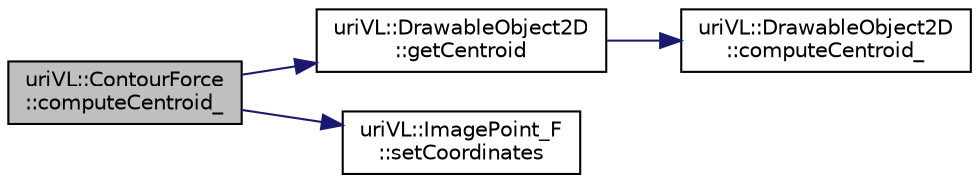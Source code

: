 digraph "uriVL::ContourForce::computeCentroid_"
{
  edge [fontname="Helvetica",fontsize="10",labelfontname="Helvetica",labelfontsize="10"];
  node [fontname="Helvetica",fontsize="10",shape=record];
  rankdir="LR";
  Node1 [label="uriVL::ContourForce\l::computeCentroid_",height=0.2,width=0.4,color="black", fillcolor="grey75", style="filled", fontcolor="black"];
  Node1 -> Node2 [color="midnightblue",fontsize="10",style="solid",fontname="Helvetica"];
  Node2 [label="uriVL::DrawableObject2D\l::getCentroid",height=0.2,width=0.4,color="black", fillcolor="white", style="filled",URL="$classuriVL_1_1DrawableObject2D.html#a8b9c2cf91a204ecc6dbe1703c15423ec",tooltip="Returns the object&#39;s centroid. "];
  Node2 -> Node3 [color="midnightblue",fontsize="10",style="solid",fontname="Helvetica"];
  Node3 [label="uriVL::DrawableObject2D\l::computeCentroid_",height=0.2,width=0.4,color="black", fillcolor="white", style="filled",URL="$classuriVL_1_1DrawableObject2D.html#ada1fc4691f3e926d2fd972468c48defd",tooltip="Computes the contour&#39;s centroid. "];
  Node1 -> Node4 [color="midnightblue",fontsize="10",style="solid",fontname="Helvetica"];
  Node4 [label="uriVL::ImagePoint_F\l::setCoordinates",height=0.2,width=0.4,color="black", fillcolor="white", style="filled",URL="$classuriVL_1_1ImagePoint__F.html#a4a15dda5834fa7704f547b1719155536",tooltip="Assigns new coordinates to the pixel. "];
}
